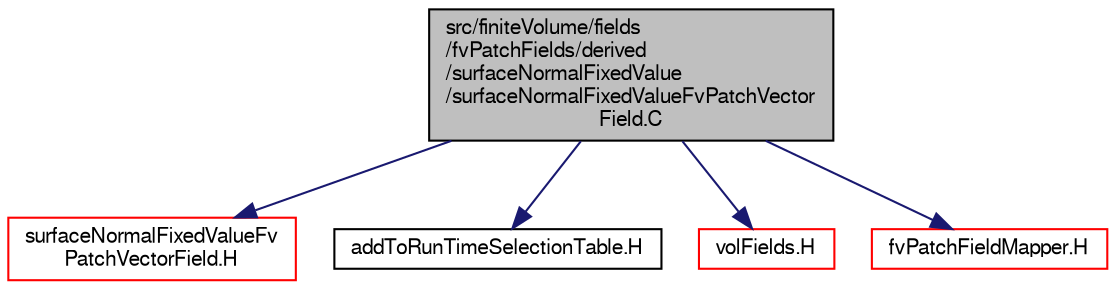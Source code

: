 digraph "src/finiteVolume/fields/fvPatchFields/derived/surfaceNormalFixedValue/surfaceNormalFixedValueFvPatchVectorField.C"
{
  bgcolor="transparent";
  edge [fontname="FreeSans",fontsize="10",labelfontname="FreeSans",labelfontsize="10"];
  node [fontname="FreeSans",fontsize="10",shape=record];
  Node1 [label="src/finiteVolume/fields\l/fvPatchFields/derived\l/surfaceNormalFixedValue\l/surfaceNormalFixedValueFvPatchVector\lField.C",height=0.2,width=0.4,color="black", fillcolor="grey75", style="filled" fontcolor="black"];
  Node1 -> Node2 [color="midnightblue",fontsize="10",style="solid",fontname="FreeSans"];
  Node2 [label="surfaceNormalFixedValueFv\lPatchVectorField.H",height=0.2,width=0.4,color="red",URL="$a05013.html"];
  Node1 -> Node3 [color="midnightblue",fontsize="10",style="solid",fontname="FreeSans"];
  Node3 [label="addToRunTimeSelectionTable.H",height=0.2,width=0.4,color="black",URL="$a07378.html",tooltip="Macros for easy insertion into run-time selection tables. "];
  Node1 -> Node4 [color="midnightblue",fontsize="10",style="solid",fontname="FreeSans"];
  Node4 [label="volFields.H",height=0.2,width=0.4,color="red",URL="$a05178.html"];
  Node1 -> Node5 [color="midnightblue",fontsize="10",style="solid",fontname="FreeSans"];
  Node5 [label="fvPatchFieldMapper.H",height=0.2,width=0.4,color="red",URL="$a05084.html"];
}
